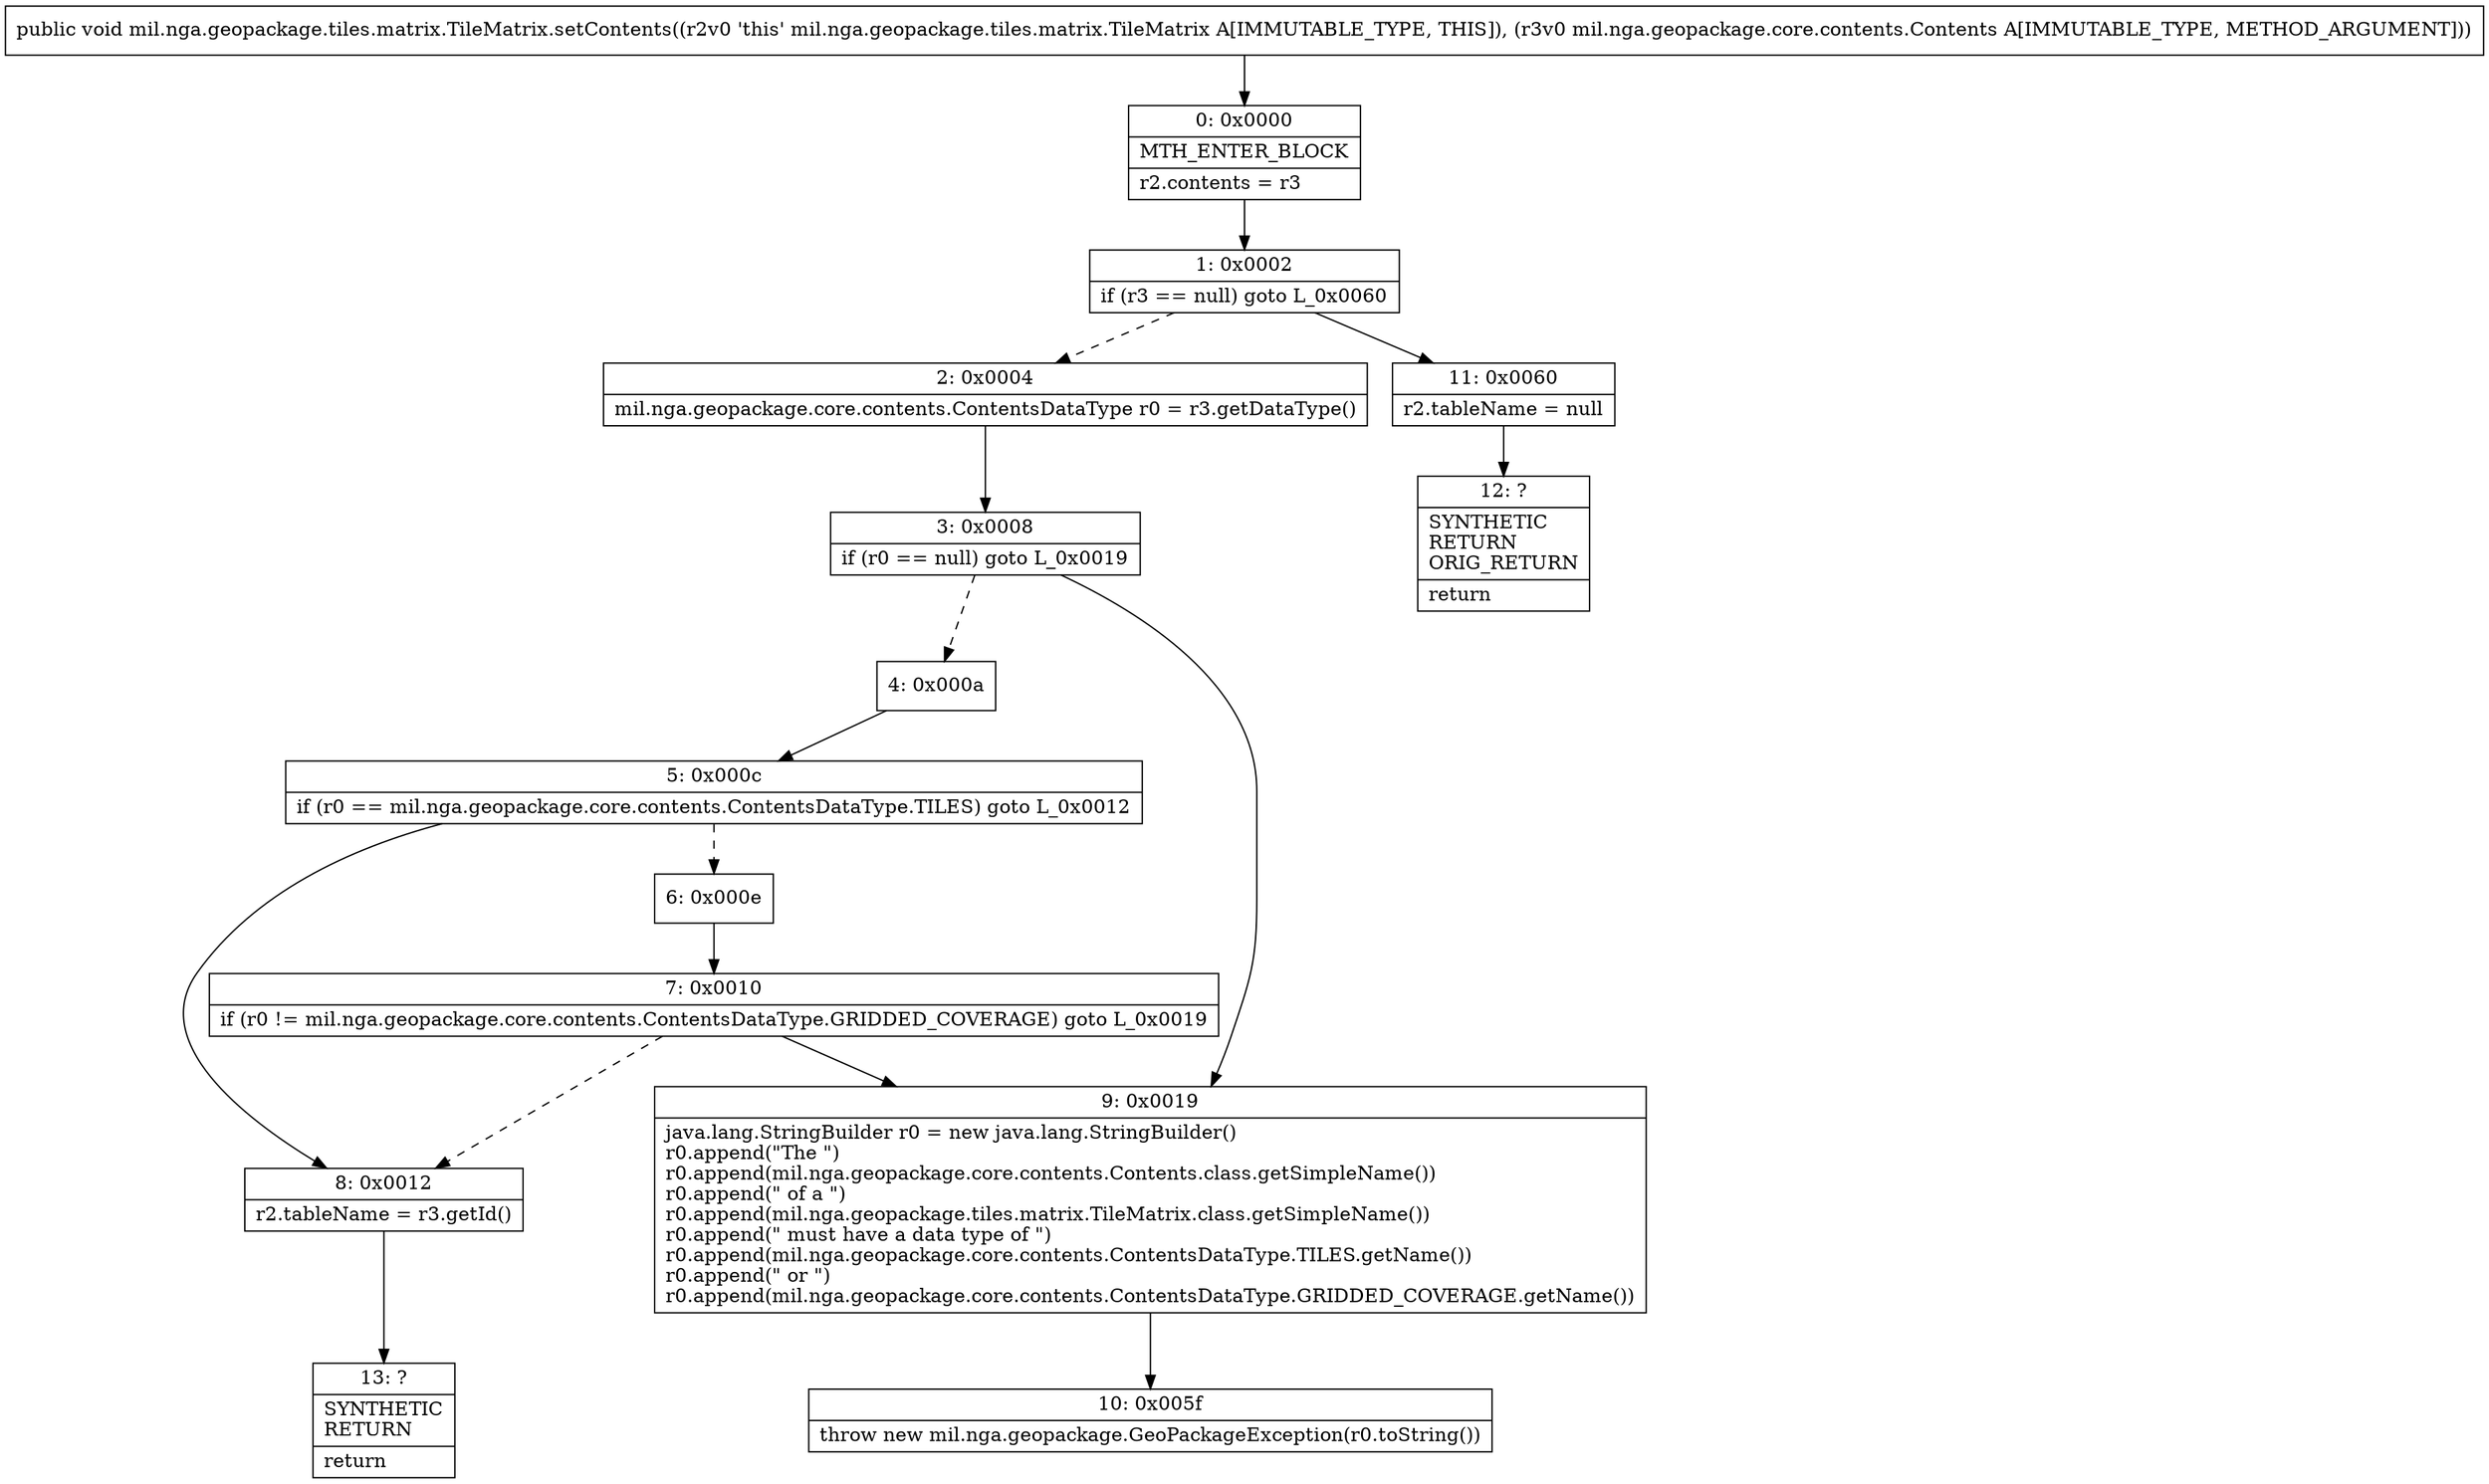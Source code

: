 digraph "CFG formil.nga.geopackage.tiles.matrix.TileMatrix.setContents(Lmil\/nga\/geopackage\/core\/contents\/Contents;)V" {
Node_0 [shape=record,label="{0\:\ 0x0000|MTH_ENTER_BLOCK\l|r2.contents = r3\l}"];
Node_1 [shape=record,label="{1\:\ 0x0002|if (r3 == null) goto L_0x0060\l}"];
Node_2 [shape=record,label="{2\:\ 0x0004|mil.nga.geopackage.core.contents.ContentsDataType r0 = r3.getDataType()\l}"];
Node_3 [shape=record,label="{3\:\ 0x0008|if (r0 == null) goto L_0x0019\l}"];
Node_4 [shape=record,label="{4\:\ 0x000a}"];
Node_5 [shape=record,label="{5\:\ 0x000c|if (r0 == mil.nga.geopackage.core.contents.ContentsDataType.TILES) goto L_0x0012\l}"];
Node_6 [shape=record,label="{6\:\ 0x000e}"];
Node_7 [shape=record,label="{7\:\ 0x0010|if (r0 != mil.nga.geopackage.core.contents.ContentsDataType.GRIDDED_COVERAGE) goto L_0x0019\l}"];
Node_8 [shape=record,label="{8\:\ 0x0012|r2.tableName = r3.getId()\l}"];
Node_9 [shape=record,label="{9\:\ 0x0019|java.lang.StringBuilder r0 = new java.lang.StringBuilder()\lr0.append(\"The \")\lr0.append(mil.nga.geopackage.core.contents.Contents.class.getSimpleName())\lr0.append(\" of a \")\lr0.append(mil.nga.geopackage.tiles.matrix.TileMatrix.class.getSimpleName())\lr0.append(\" must have a data type of \")\lr0.append(mil.nga.geopackage.core.contents.ContentsDataType.TILES.getName())\lr0.append(\" or \")\lr0.append(mil.nga.geopackage.core.contents.ContentsDataType.GRIDDED_COVERAGE.getName())\l}"];
Node_10 [shape=record,label="{10\:\ 0x005f|throw new mil.nga.geopackage.GeoPackageException(r0.toString())\l}"];
Node_11 [shape=record,label="{11\:\ 0x0060|r2.tableName = null\l}"];
Node_12 [shape=record,label="{12\:\ ?|SYNTHETIC\lRETURN\lORIG_RETURN\l|return\l}"];
Node_13 [shape=record,label="{13\:\ ?|SYNTHETIC\lRETURN\l|return\l}"];
MethodNode[shape=record,label="{public void mil.nga.geopackage.tiles.matrix.TileMatrix.setContents((r2v0 'this' mil.nga.geopackage.tiles.matrix.TileMatrix A[IMMUTABLE_TYPE, THIS]), (r3v0 mil.nga.geopackage.core.contents.Contents A[IMMUTABLE_TYPE, METHOD_ARGUMENT])) }"];
MethodNode -> Node_0;
Node_0 -> Node_1;
Node_1 -> Node_2[style=dashed];
Node_1 -> Node_11;
Node_2 -> Node_3;
Node_3 -> Node_4[style=dashed];
Node_3 -> Node_9;
Node_4 -> Node_5;
Node_5 -> Node_6[style=dashed];
Node_5 -> Node_8;
Node_6 -> Node_7;
Node_7 -> Node_8[style=dashed];
Node_7 -> Node_9;
Node_8 -> Node_13;
Node_9 -> Node_10;
Node_11 -> Node_12;
}

